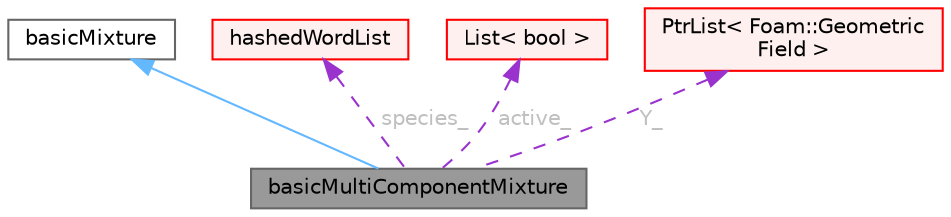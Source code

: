 digraph "basicMultiComponentMixture"
{
 // LATEX_PDF_SIZE
  bgcolor="transparent";
  edge [fontname=Helvetica,fontsize=10,labelfontname=Helvetica,labelfontsize=10];
  node [fontname=Helvetica,fontsize=10,shape=box,height=0.2,width=0.4];
  Node1 [id="Node000001",label="basicMultiComponentMixture",height=0.2,width=0.4,color="gray40", fillcolor="grey60", style="filled", fontcolor="black",tooltip="Multi-component mixture."];
  Node2 -> Node1 [id="edge1_Node000001_Node000002",dir="back",color="steelblue1",style="solid",tooltip=" "];
  Node2 [id="Node000002",label="basicMixture",height=0.2,width=0.4,color="gray40", fillcolor="white", style="filled",URL="$classFoam_1_1basicMixture.html",tooltip="Foam::basicMixture."];
  Node3 -> Node1 [id="edge2_Node000001_Node000003",dir="back",color="darkorchid3",style="dashed",tooltip=" ",label=" species_",fontcolor="grey" ];
  Node3 [id="Node000003",label="hashedWordList",height=0.2,width=0.4,color="red", fillcolor="#FFF0F0", style="filled",URL="$classFoam_1_1hashedWordList.html",tooltip="A wordList with hashed named lookup, which can be faster in some situations than using the normal lis..."];
  Node8 -> Node1 [id="edge3_Node000001_Node000008",dir="back",color="darkorchid3",style="dashed",tooltip=" ",label=" active_",fontcolor="grey" ];
  Node8 [id="Node000008",label="List\< bool \>",height=0.2,width=0.4,color="red", fillcolor="#FFF0F0", style="filled",URL="$classFoam_1_1List.html",tooltip=" "];
  Node10 -> Node1 [id="edge4_Node000001_Node000010",dir="back",color="darkorchid3",style="dashed",tooltip=" ",label=" Y_",fontcolor="grey" ];
  Node10 [id="Node000010",label="PtrList\< Foam::Geometric\lField \>",height=0.2,width=0.4,color="red", fillcolor="#FFF0F0", style="filled",URL="$classFoam_1_1PtrList.html",tooltip=" "];
}
